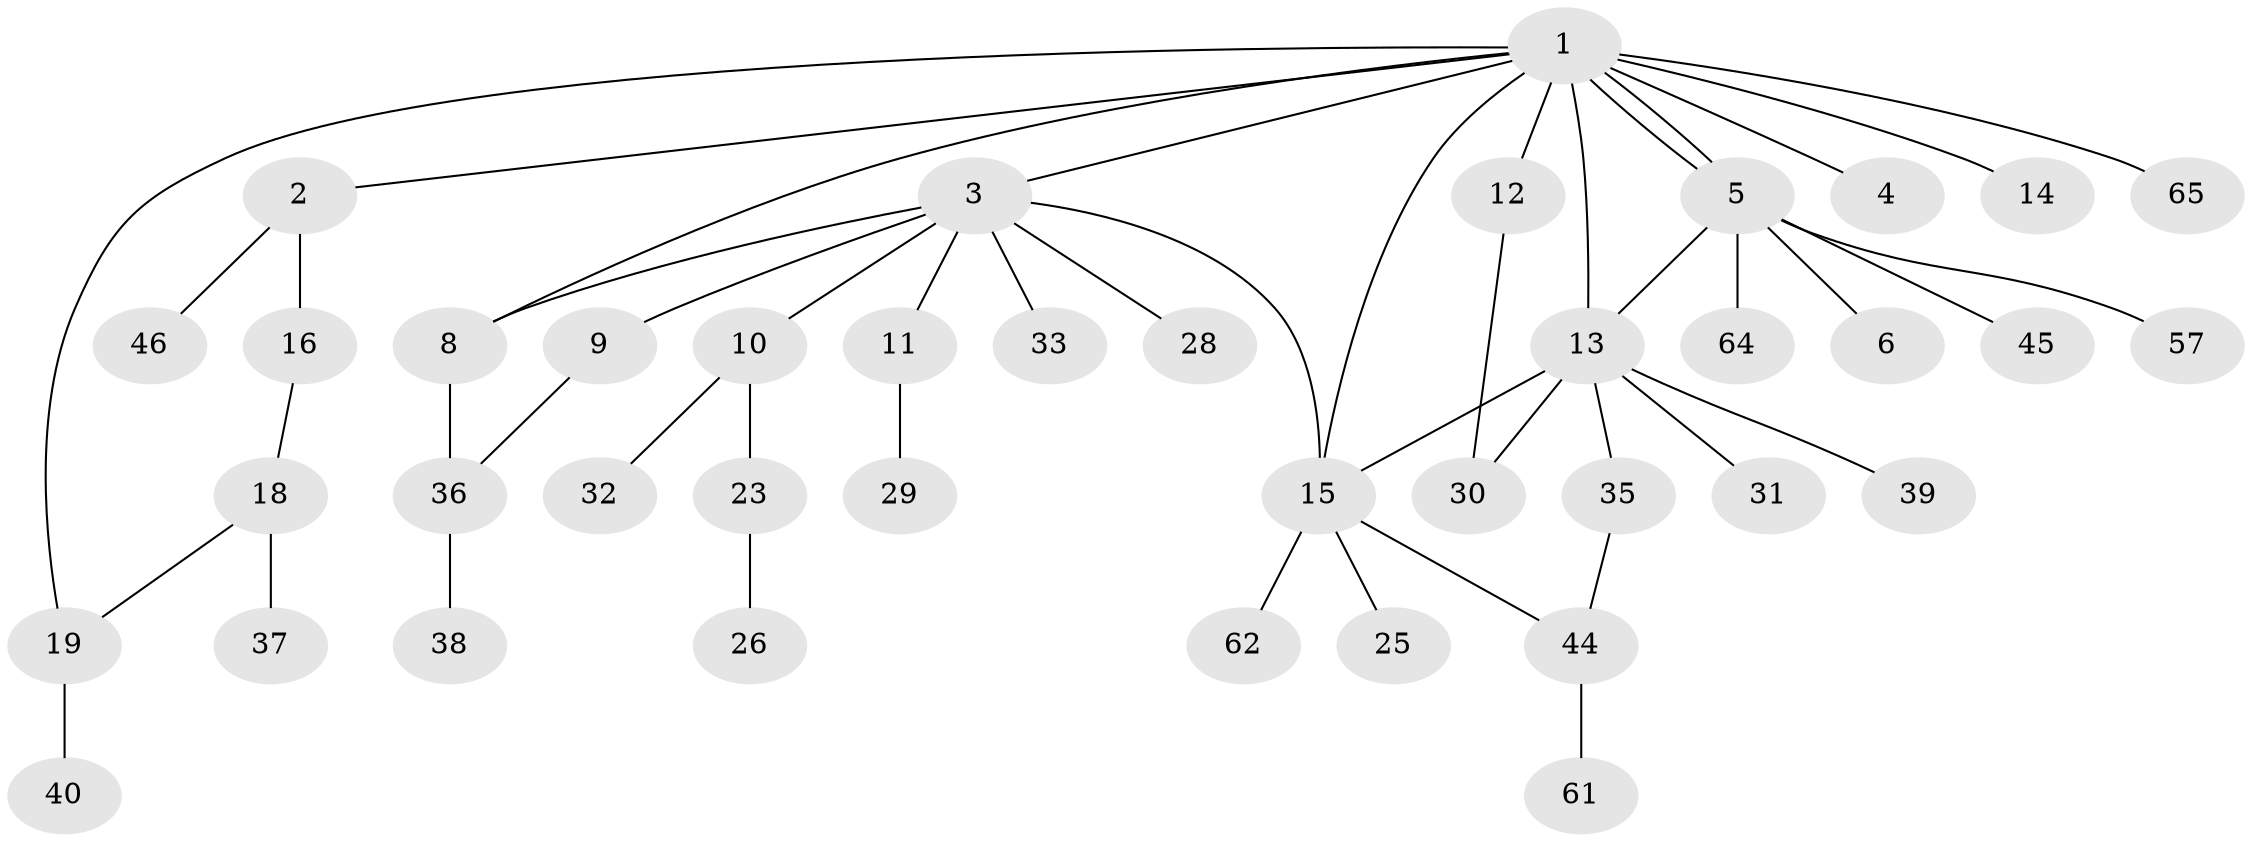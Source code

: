 // original degree distribution, {12: 0.014925373134328358, 3: 0.22388059701492538, 10: 0.014925373134328358, 1: 0.5373134328358209, 7: 0.014925373134328358, 2: 0.13432835820895522, 4: 0.029850746268656716, 8: 0.014925373134328358, 6: 0.014925373134328358}
// Generated by graph-tools (version 1.1) at 2025/18/03/04/25 18:18:26]
// undirected, 40 vertices, 48 edges
graph export_dot {
graph [start="1"]
  node [color=gray90,style=filled];
  1;
  2;
  3 [super="+43+7"];
  4;
  5;
  6;
  8 [super="+27"];
  9 [super="+50"];
  10 [super="+51"];
  11;
  12 [super="+21+54"];
  13 [super="+22+48+55+34+24+20"];
  14;
  15 [super="+17"];
  16 [super="+52"];
  18;
  19;
  23;
  25;
  26;
  28;
  29;
  30 [super="+60"];
  31 [super="+59+67"];
  32;
  33;
  35 [super="+63+41"];
  36;
  37;
  38 [super="+49"];
  39 [super="+42"];
  40;
  44;
  45;
  46;
  57;
  61;
  62;
  64;
  65;
  1 -- 2;
  1 -- 3;
  1 -- 4;
  1 -- 5;
  1 -- 5;
  1 -- 12;
  1 -- 13;
  1 -- 14;
  1 -- 15;
  1 -- 19;
  1 -- 65;
  1 -- 8;
  2 -- 16;
  2 -- 46;
  3 -- 8;
  3 -- 9;
  3 -- 10;
  3 -- 11;
  3 -- 15;
  3 -- 28;
  3 -- 33;
  5 -- 6;
  5 -- 45;
  5 -- 57;
  5 -- 64;
  5 -- 13;
  8 -- 36;
  9 -- 36;
  10 -- 23;
  10 -- 32;
  11 -- 29;
  12 -- 30;
  13 -- 39;
  13 -- 35;
  13 -- 30;
  13 -- 15;
  13 -- 31;
  15 -- 25;
  15 -- 44;
  15 -- 62;
  16 -- 18;
  18 -- 19;
  18 -- 37;
  19 -- 40;
  23 -- 26;
  35 -- 44;
  36 -- 38;
  44 -- 61;
}
